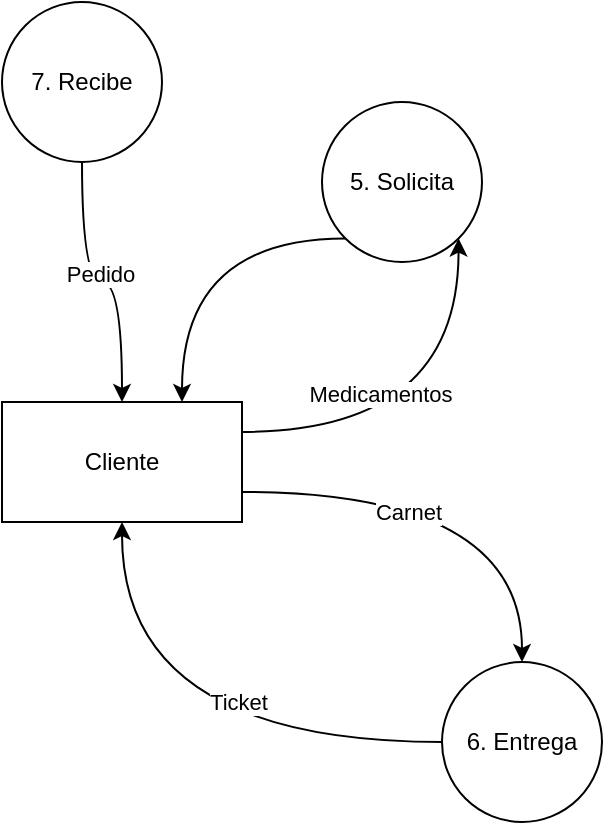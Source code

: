 <mxfile version="24.8.4" pages="2">
  <diagram id="j_xEzkOUeqLrLY7O1-Rm" name="Página-2">
    <mxGraphModel dx="1042" dy="565" grid="1" gridSize="10" guides="1" tooltips="1" connect="1" arrows="1" fold="1" page="1" pageScale="1" pageWidth="827" pageHeight="1169" math="0" shadow="0">
      <root>
        <mxCell id="0" />
        <mxCell id="1" parent="0" />
        <mxCell id="4csE3fcNhFdNQlbhWUd2-2" value="7. Recibe" style="ellipse;whiteSpace=wrap;html=1;aspect=fixed;" parent="1" vertex="1">
          <mxGeometry x="100" y="509" width="80" height="80" as="geometry" />
        </mxCell>
        <mxCell id="4csE3fcNhFdNQlbhWUd2-8" style="edgeStyle=orthogonalEdgeStyle;shape=connector;curved=1;rounded=0;orthogonalLoop=1;jettySize=auto;html=1;exitX=0;exitY=1;exitDx=0;exitDy=0;entryX=0.75;entryY=0;entryDx=0;entryDy=0;strokeColor=default;align=center;verticalAlign=middle;fontFamily=Helvetica;fontSize=11;fontColor=default;labelBackgroundColor=default;endArrow=classic;" parent="1" source="4csE3fcNhFdNQlbhWUd2-3" target="4csE3fcNhFdNQlbhWUd2-4" edge="1">
          <mxGeometry relative="1" as="geometry" />
        </mxCell>
        <mxCell id="4csE3fcNhFdNQlbhWUd2-3" value="5. Solicita" style="ellipse;whiteSpace=wrap;html=1;aspect=fixed;" parent="1" vertex="1">
          <mxGeometry x="260" y="559" width="80" height="80" as="geometry" />
        </mxCell>
        <mxCell id="4csE3fcNhFdNQlbhWUd2-9" style="edgeStyle=orthogonalEdgeStyle;shape=connector;curved=1;rounded=0;orthogonalLoop=1;jettySize=auto;html=1;exitX=1;exitY=0.25;exitDx=0;exitDy=0;entryX=1;entryY=1;entryDx=0;entryDy=0;strokeColor=default;align=center;verticalAlign=middle;fontFamily=Helvetica;fontSize=11;fontColor=default;labelBackgroundColor=default;endArrow=classic;" parent="1" source="4csE3fcNhFdNQlbhWUd2-4" target="4csE3fcNhFdNQlbhWUd2-3" edge="1">
          <mxGeometry relative="1" as="geometry" />
        </mxCell>
        <mxCell id="4csE3fcNhFdNQlbhWUd2-11" value="Medicamentos" style="edgeLabel;html=1;align=center;verticalAlign=middle;resizable=0;points=[];fontFamily=Helvetica;fontSize=11;fontColor=default;labelBackgroundColor=default;" parent="4csE3fcNhFdNQlbhWUd2-9" vertex="1" connectable="0">
          <mxGeometry x="-0.327" y="19" relative="1" as="geometry">
            <mxPoint as="offset" />
          </mxGeometry>
        </mxCell>
        <mxCell id="4csE3fcNhFdNQlbhWUd2-13" style="edgeStyle=orthogonalEdgeStyle;shape=connector;curved=1;rounded=0;orthogonalLoop=1;jettySize=auto;html=1;exitX=1;exitY=0.75;exitDx=0;exitDy=0;strokeColor=default;align=center;verticalAlign=middle;fontFamily=Helvetica;fontSize=11;fontColor=default;labelBackgroundColor=default;endArrow=classic;" parent="1" source="4csE3fcNhFdNQlbhWUd2-4" target="4csE3fcNhFdNQlbhWUd2-12" edge="1">
          <mxGeometry relative="1" as="geometry" />
        </mxCell>
        <mxCell id="4csE3fcNhFdNQlbhWUd2-15" value="Carnet" style="edgeLabel;html=1;align=center;verticalAlign=middle;resizable=0;points=[];fontFamily=Helvetica;fontSize=11;fontColor=default;labelBackgroundColor=default;" parent="4csE3fcNhFdNQlbhWUd2-13" vertex="1" connectable="0">
          <mxGeometry x="-0.261" y="-10" relative="1" as="geometry">
            <mxPoint as="offset" />
          </mxGeometry>
        </mxCell>
        <mxCell id="4csE3fcNhFdNQlbhWUd2-4" value="Cliente" style="rounded=0;whiteSpace=wrap;html=1;" parent="1" vertex="1">
          <mxGeometry x="100" y="709" width="120" height="60" as="geometry" />
        </mxCell>
        <mxCell id="4csE3fcNhFdNQlbhWUd2-5" style="edgeStyle=orthogonalEdgeStyle;rounded=0;orthogonalLoop=1;jettySize=auto;html=1;exitX=0.5;exitY=1;exitDx=0;exitDy=0;curved=1;" parent="1" source="4csE3fcNhFdNQlbhWUd2-2" target="4csE3fcNhFdNQlbhWUd2-4" edge="1">
          <mxGeometry relative="1" as="geometry" />
        </mxCell>
        <mxCell id="4csE3fcNhFdNQlbhWUd2-6" value="Pedido" style="edgeLabel;html=1;align=center;verticalAlign=middle;resizable=0;points=[];" parent="4csE3fcNhFdNQlbhWUd2-5" vertex="1" connectable="0">
          <mxGeometry x="-0.016" y="4" relative="1" as="geometry">
            <mxPoint as="offset" />
          </mxGeometry>
        </mxCell>
        <mxCell id="4csE3fcNhFdNQlbhWUd2-14" style="edgeStyle=orthogonalEdgeStyle;shape=connector;curved=1;rounded=0;orthogonalLoop=1;jettySize=auto;html=1;exitX=0;exitY=0.5;exitDx=0;exitDy=0;entryX=0.5;entryY=1;entryDx=0;entryDy=0;strokeColor=default;align=center;verticalAlign=middle;fontFamily=Helvetica;fontSize=11;fontColor=default;labelBackgroundColor=default;endArrow=classic;" parent="1" source="4csE3fcNhFdNQlbhWUd2-12" target="4csE3fcNhFdNQlbhWUd2-4" edge="1">
          <mxGeometry relative="1" as="geometry" />
        </mxCell>
        <mxCell id="4csE3fcNhFdNQlbhWUd2-16" value="Ticket" style="edgeLabel;html=1;align=center;verticalAlign=middle;resizable=0;points=[];fontFamily=Helvetica;fontSize=11;fontColor=default;labelBackgroundColor=default;" parent="4csE3fcNhFdNQlbhWUd2-14" vertex="1" connectable="0">
          <mxGeometry x="-0.241" y="-20" relative="1" as="geometry">
            <mxPoint as="offset" />
          </mxGeometry>
        </mxCell>
        <mxCell id="4csE3fcNhFdNQlbhWUd2-12" value="6. Entrega" style="ellipse;whiteSpace=wrap;html=1;aspect=fixed;" parent="1" vertex="1">
          <mxGeometry x="320" y="839" width="80" height="80" as="geometry" />
        </mxCell>
      </root>
    </mxGraphModel>
  </diagram>
  <diagram id="8bPWiTlcKolvTdHzhJPU" name="Página-3">
    <mxGraphModel dx="1042" dy="565" grid="1" gridSize="10" guides="1" tooltips="1" connect="1" arrows="1" fold="1" page="1" pageScale="1" pageWidth="827" pageHeight="1169" math="0" shadow="0">
      <root>
        <mxCell id="0" />
        <mxCell id="1" parent="0" />
        <mxCell id="YV-PIig6HxP3eE1vPEk6-2" style="edgeStyle=orthogonalEdgeStyle;shape=connector;curved=1;rounded=0;orthogonalLoop=1;jettySize=auto;html=1;exitX=0;exitY=0.25;exitDx=0;exitDy=0;strokeColor=default;align=center;verticalAlign=middle;fontFamily=Helvetica;fontSize=11;fontColor=default;labelBackgroundColor=default;endArrow=classic;entryX=0.5;entryY=0;entryDx=0;entryDy=0;" parent="1" source="YV-PIig6HxP3eE1vPEk6-7" target="YV-PIig6HxP3eE1vPEk6-4" edge="1">
          <mxGeometry relative="1" as="geometry">
            <mxPoint x="220" y="190" as="targetPoint" />
          </mxGeometry>
        </mxCell>
        <mxCell id="YV-PIig6HxP3eE1vPEk6-3" value="Sueldo" style="edgeLabel;html=1;align=center;verticalAlign=middle;resizable=0;points=[];fontFamily=Helvetica;fontSize=11;fontColor=default;labelBackgroundColor=default;" parent="YV-PIig6HxP3eE1vPEk6-2" connectable="0" vertex="1">
          <mxGeometry x="0.07" y="2" relative="1" as="geometry">
            <mxPoint as="offset" />
          </mxGeometry>
        </mxCell>
        <mxCell id="YV-PIig6HxP3eE1vPEk6-4" value="1. Controla" style="ellipse;whiteSpace=wrap;html=1;aspect=fixed;" parent="1" vertex="1">
          <mxGeometry x="80" y="215" width="80" height="80" as="geometry" />
        </mxCell>
        <mxCell id="YV-PIig6HxP3eE1vPEk6-21" style="edgeStyle=orthogonalEdgeStyle;shape=connector;curved=1;rounded=0;orthogonalLoop=1;jettySize=auto;html=1;exitX=0;exitY=0.5;exitDx=0;exitDy=0;entryX=0.5;entryY=0;entryDx=0;entryDy=0;strokeColor=default;align=center;verticalAlign=middle;fontFamily=Helvetica;fontSize=11;fontColor=default;labelBackgroundColor=default;endArrow=classic;" parent="1" source="YV-PIig6HxP3eE1vPEk6-5" target="YV-PIig6HxP3eE1vPEk6-20" edge="1">
          <mxGeometry relative="1" as="geometry" />
        </mxCell>
        <mxCell id="YV-PIig6HxP3eE1vPEk6-5" value="2. Carga" style="ellipse;whiteSpace=wrap;html=1;aspect=fixed;" parent="1" vertex="1">
          <mxGeometry x="190" y="30" width="80" height="80" as="geometry" />
        </mxCell>
        <mxCell id="YV-PIig6HxP3eE1vPEk6-27" style="edgeStyle=orthogonalEdgeStyle;shape=connector;curved=1;rounded=0;orthogonalLoop=1;jettySize=auto;html=1;exitX=0;exitY=0.5;exitDx=0;exitDy=0;entryX=0.5;entryY=0;entryDx=0;entryDy=0;strokeColor=default;align=center;verticalAlign=middle;fontFamily=Helvetica;fontSize=11;fontColor=default;labelBackgroundColor=default;endArrow=classic;" parent="1" source="YV-PIig6HxP3eE1vPEk6-6" target="YV-PIig6HxP3eE1vPEk6-26" edge="1">
          <mxGeometry relative="1" as="geometry" />
        </mxCell>
        <mxCell id="YV-PIig6HxP3eE1vPEk6-6" value="4. Realiza" style="ellipse;whiteSpace=wrap;html=1;aspect=fixed;" parent="1" vertex="1">
          <mxGeometry x="205.97" y="332.71" width="80" height="80" as="geometry" />
        </mxCell>
        <mxCell id="YV-PIig6HxP3eE1vPEk6-22" style="edgeStyle=orthogonalEdgeStyle;shape=connector;curved=1;rounded=0;orthogonalLoop=1;jettySize=auto;html=1;exitX=1;exitY=0.25;exitDx=0;exitDy=0;entryX=0.5;entryY=0;entryDx=0;entryDy=0;strokeColor=default;align=center;verticalAlign=middle;fontFamily=Helvetica;fontSize=11;fontColor=default;labelBackgroundColor=default;endArrow=classic;" parent="1" source="YV-PIig6HxP3eE1vPEk6-7" target="YV-PIig6HxP3eE1vPEk6-8" edge="1">
          <mxGeometry relative="1" as="geometry" />
        </mxCell>
        <mxCell id="YV-PIig6HxP3eE1vPEk6-23" value="Medicamento" style="edgeLabel;html=1;align=center;verticalAlign=middle;resizable=0;points=[];fontFamily=Helvetica;fontSize=11;fontColor=default;labelBackgroundColor=default;" parent="YV-PIig6HxP3eE1vPEk6-22" connectable="0" vertex="1">
          <mxGeometry x="-0.362" y="-2" relative="1" as="geometry">
            <mxPoint as="offset" />
          </mxGeometry>
        </mxCell>
        <mxCell id="YV-PIig6HxP3eE1vPEk6-24" style="edgeStyle=orthogonalEdgeStyle;shape=connector;curved=1;rounded=0;orthogonalLoop=1;jettySize=auto;html=1;exitX=0.75;exitY=1;exitDx=0;exitDy=0;entryX=1;entryY=0.5;entryDx=0;entryDy=0;strokeColor=default;align=center;verticalAlign=middle;fontFamily=Helvetica;fontSize=11;fontColor=default;labelBackgroundColor=default;endArrow=classic;" parent="1" source="YV-PIig6HxP3eE1vPEk6-7" target="YV-PIig6HxP3eE1vPEk6-6" edge="1">
          <mxGeometry relative="1" as="geometry" />
        </mxCell>
        <mxCell id="YV-PIig6HxP3eE1vPEk6-25" value="Reporte diario" style="edgeLabel;html=1;align=center;verticalAlign=middle;resizable=0;points=[];fontFamily=Helvetica;fontSize=11;fontColor=default;labelBackgroundColor=default;" parent="YV-PIig6HxP3eE1vPEk6-24" connectable="0" vertex="1">
          <mxGeometry x="0.107" y="-2" relative="1" as="geometry">
            <mxPoint as="offset" />
          </mxGeometry>
        </mxCell>
        <mxCell id="YV-PIig6HxP3eE1vPEk6-7" value="Gerente" style="rounded=0;whiteSpace=wrap;html=1;" parent="1" vertex="1">
          <mxGeometry x="224" y="215" width="120" height="60" as="geometry" />
        </mxCell>
        <mxCell id="YV-PIig6HxP3eE1vPEk6-8" value="3. Verifica" style="ellipse;whiteSpace=wrap;html=1;aspect=fixed;" parent="1" vertex="1">
          <mxGeometry x="420" y="275" width="80" height="80" as="geometry" />
        </mxCell>
        <mxCell id="YV-PIig6HxP3eE1vPEk6-9" style="edgeStyle=orthogonalEdgeStyle;shape=connector;curved=1;rounded=0;orthogonalLoop=1;jettySize=auto;html=1;exitX=0;exitY=0.25;exitDx=0;exitDy=0;strokeColor=default;align=center;verticalAlign=middle;fontFamily=Helvetica;fontSize=11;fontColor=default;labelBackgroundColor=default;endArrow=classic;entryX=0.5;entryY=0;entryDx=0;entryDy=0;" parent="1" source="YV-PIig6HxP3eE1vPEk6-14" target="YV-PIig6HxP3eE1vPEk6-11" edge="1">
          <mxGeometry relative="1" as="geometry">
            <mxPoint x="464" y="530" as="targetPoint" />
          </mxGeometry>
        </mxCell>
        <mxCell id="YV-PIig6HxP3eE1vPEk6-10" value="Venta" style="edgeLabel;html=1;align=center;verticalAlign=middle;resizable=0;points=[];fontFamily=Helvetica;fontSize=11;fontColor=default;labelBackgroundColor=default;" parent="YV-PIig6HxP3eE1vPEk6-9" connectable="0" vertex="1">
          <mxGeometry x="0.07" y="2" relative="1" as="geometry">
            <mxPoint as="offset" />
          </mxGeometry>
        </mxCell>
        <mxCell id="YV-PIig6HxP3eE1vPEk6-11" value="11. Registra" style="ellipse;whiteSpace=wrap;html=1;aspect=fixed;" parent="1" vertex="1">
          <mxGeometry x="324" y="555" width="80" height="80" as="geometry" />
        </mxCell>
        <mxCell id="YV-PIig6HxP3eE1vPEk6-13" value="13. Controla" style="ellipse;whiteSpace=wrap;html=1;aspect=fixed;" parent="1" vertex="1">
          <mxGeometry x="650" y="545" width="80" height="80" as="geometry" />
        </mxCell>
        <mxCell id="YV-PIig6HxP3eE1vPEk6-16" style="edgeStyle=orthogonalEdgeStyle;rounded=0;orthogonalLoop=1;jettySize=auto;html=1;exitX=0.5;exitY=1;exitDx=0;exitDy=0;entryX=0;entryY=0.75;entryDx=0;entryDy=0;curved=1;" parent="1" source="YV-PIig6HxP3eE1vPEk6-11" target="YV-PIig6HxP3eE1vPEk6-14" edge="1">
          <mxGeometry relative="1" as="geometry" />
        </mxCell>
        <mxCell id="YV-PIig6HxP3eE1vPEk6-17" value="Medicamento" style="edgeLabel;html=1;align=center;verticalAlign=middle;resizable=0;points=[];fontFamily=Helvetica;fontSize=11;fontColor=default;labelBackgroundColor=default;" parent="YV-PIig6HxP3eE1vPEk6-16" connectable="0" vertex="1">
          <mxGeometry x="-0.188" y="2" relative="1" as="geometry">
            <mxPoint as="offset" />
          </mxGeometry>
        </mxCell>
        <mxCell id="YV-PIig6HxP3eE1vPEk6-28" style="edgeStyle=orthogonalEdgeStyle;shape=connector;curved=1;rounded=0;orthogonalLoop=1;jettySize=auto;html=1;exitX=1;exitY=0.25;exitDx=0;exitDy=0;entryX=0.5;entryY=0;entryDx=0;entryDy=0;strokeColor=default;align=center;verticalAlign=middle;fontFamily=Helvetica;fontSize=11;fontColor=default;labelBackgroundColor=default;endArrow=classic;" parent="1" source="YV-PIig6HxP3eE1vPEk6-14" target="YV-PIig6HxP3eE1vPEk6-13" edge="1">
          <mxGeometry relative="1" as="geometry">
            <Array as="points">
              <mxPoint x="619" y="570" />
              <mxPoint x="619" y="470" />
              <mxPoint x="690" y="470" />
            </Array>
          </mxGeometry>
        </mxCell>
        <mxCell id="YV-PIig6HxP3eE1vPEk6-29" value="Vencimiento" style="edgeLabel;html=1;align=center;verticalAlign=middle;resizable=0;points=[];fontFamily=Helvetica;fontSize=11;fontColor=default;labelBackgroundColor=default;" parent="YV-PIig6HxP3eE1vPEk6-28" connectable="0" vertex="1">
          <mxGeometry x="-0.379" y="2" relative="1" as="geometry">
            <mxPoint as="offset" />
          </mxGeometry>
        </mxCell>
        <mxCell id="YV-PIig6HxP3eE1vPEk6-14" value="Farmaceutico" style="rounded=0;whiteSpace=wrap;html=1;" parent="1" vertex="1">
          <mxGeometry x="468" y="555" width="120" height="60" as="geometry" />
        </mxCell>
        <mxCell id="YV-PIig6HxP3eE1vPEk6-18" style="edgeStyle=orthogonalEdgeStyle;shape=connector;curved=1;rounded=0;orthogonalLoop=1;jettySize=auto;html=1;exitX=0.817;exitY=-0.039;exitDx=0;exitDy=0;entryX=1;entryY=0.5;entryDx=0;entryDy=0;strokeColor=default;align=center;verticalAlign=middle;fontFamily=Helvetica;fontSize=11;fontColor=default;labelBackgroundColor=default;endArrow=classic;exitPerimeter=0;" parent="1" source="YV-PIig6HxP3eE1vPEk6-7" target="YV-PIig6HxP3eE1vPEk6-5" edge="1">
          <mxGeometry relative="1" as="geometry" />
        </mxCell>
        <mxCell id="YV-PIig6HxP3eE1vPEk6-19" value="Horario" style="edgeLabel;html=1;align=center;verticalAlign=middle;resizable=0;points=[];fontFamily=Helvetica;fontSize=11;fontColor=default;labelBackgroundColor=default;" parent="YV-PIig6HxP3eE1vPEk6-18" connectable="0" vertex="1">
          <mxGeometry x="-0.135" y="1" relative="1" as="geometry">
            <mxPoint as="offset" />
          </mxGeometry>
        </mxCell>
        <mxCell id="YV-PIig6HxP3eE1vPEk6-20" value="Planilla horaria" style="shape=partialRectangle;whiteSpace=wrap;html=1;left=0;right=0;fillColor=none;fontFamily=Helvetica;fontSize=11;fontColor=default;labelBackgroundColor=default;" parent="1" vertex="1">
          <mxGeometry x="100" y="130" width="90" height="30" as="geometry" />
        </mxCell>
        <mxCell id="YV-PIig6HxP3eE1vPEk6-26" value="Planilla de reporte" style="shape=partialRectangle;whiteSpace=wrap;html=1;left=0;right=0;fillColor=none;fontFamily=Helvetica;fontSize=11;fontColor=default;labelBackgroundColor=default;" parent="1" vertex="1">
          <mxGeometry x="111.97" y="412.71" width="90" height="30" as="geometry" />
        </mxCell>
        <mxCell id="YV-PIig6HxP3eE1vPEk6-47" style="edgeStyle=orthogonalEdgeStyle;shape=connector;curved=1;rounded=0;orthogonalLoop=1;jettySize=auto;html=1;exitX=0.5;exitY=0;exitDx=0;exitDy=0;strokeColor=default;align=center;verticalAlign=middle;fontFamily=Helvetica;fontSize=11;fontColor=default;labelBackgroundColor=default;endArrow=classic;entryX=0.5;entryY=0;entryDx=0;entryDy=0;" parent="1" source="YV-PIig6HxP3eE1vPEk6-55" target="YV-PIig6HxP3eE1vPEk6-49" edge="1">
          <mxGeometry relative="1" as="geometry">
            <mxPoint x="484" y="700.04" as="targetPoint" />
          </mxGeometry>
        </mxCell>
        <mxCell id="YV-PIig6HxP3eE1vPEk6-48" value="Medicamento" style="edgeLabel;html=1;align=center;verticalAlign=middle;resizable=0;points=[];fontFamily=Helvetica;fontSize=11;fontColor=default;labelBackgroundColor=default;" parent="YV-PIig6HxP3eE1vPEk6-47" connectable="0" vertex="1">
          <mxGeometry x="0.07" y="2" relative="1" as="geometry">
            <mxPoint as="offset" />
          </mxGeometry>
        </mxCell>
        <mxCell id="YV-PIig6HxP3eE1vPEk6-49" value="Entrega" style="ellipse;whiteSpace=wrap;html=1;aspect=fixed;" parent="1" vertex="1">
          <mxGeometry x="344" y="725.04" width="80" height="80" as="geometry" />
        </mxCell>
        <mxCell id="YV-PIig6HxP3eE1vPEk6-55" value="Drogueria" style="rounded=0;whiteSpace=wrap;html=1;" parent="1" vertex="1">
          <mxGeometry x="540" y="725.04" width="120" height="60" as="geometry" />
        </mxCell>
        <mxCell id="YV-PIig6HxP3eE1vPEk6-57" style="edgeStyle=orthogonalEdgeStyle;shape=connector;curved=1;rounded=0;orthogonalLoop=1;jettySize=auto;html=1;strokeColor=default;align=center;verticalAlign=middle;fontFamily=Helvetica;fontSize=11;fontColor=default;labelBackgroundColor=default;endArrow=classic;entryX=0.469;entryY=0.985;entryDx=0;entryDy=0;entryPerimeter=0;exitX=0.5;exitY=1;exitDx=0;exitDy=0;" parent="1" source="YV-PIig6HxP3eE1vPEk6-49" target="YV-PIig6HxP3eE1vPEk6-55" edge="1">
          <mxGeometry relative="1" as="geometry">
            <mxPoint x="384.0" y="840" as="targetPoint" />
          </mxGeometry>
        </mxCell>
        <mxCell id="YV-PIig6HxP3eE1vPEk6-58" value="Remito" style="edgeLabel;html=1;align=center;verticalAlign=middle;resizable=0;points=[];fontFamily=Helvetica;fontSize=11;fontColor=default;labelBackgroundColor=default;" parent="YV-PIig6HxP3eE1vPEk6-57" connectable="0" vertex="1">
          <mxGeometry x="-0.225" y="7" relative="1" as="geometry">
            <mxPoint as="offset" />
          </mxGeometry>
        </mxCell>
        <mxCell id="fPxGb_nhnLTyFziKAZTM-1" value="7. Recibe" style="ellipse;whiteSpace=wrap;html=1;aspect=fixed;" vertex="1" parent="1">
          <mxGeometry x="100" y="794" width="80" height="80" as="geometry" />
        </mxCell>
        <mxCell id="fPxGb_nhnLTyFziKAZTM-2" style="edgeStyle=orthogonalEdgeStyle;shape=connector;curved=1;rounded=0;orthogonalLoop=1;jettySize=auto;html=1;exitX=0;exitY=1;exitDx=0;exitDy=0;entryX=0.75;entryY=0;entryDx=0;entryDy=0;strokeColor=default;align=center;verticalAlign=middle;fontFamily=Helvetica;fontSize=11;fontColor=default;labelBackgroundColor=default;endArrow=classic;" edge="1" parent="1" source="fPxGb_nhnLTyFziKAZTM-3" target="fPxGb_nhnLTyFziKAZTM-8">
          <mxGeometry relative="1" as="geometry" />
        </mxCell>
        <mxCell id="fPxGb_nhnLTyFziKAZTM-3" value="5. Solicita" style="ellipse;whiteSpace=wrap;html=1;aspect=fixed;" vertex="1" parent="1">
          <mxGeometry x="260" y="844" width="80" height="80" as="geometry" />
        </mxCell>
        <mxCell id="fPxGb_nhnLTyFziKAZTM-4" style="edgeStyle=orthogonalEdgeStyle;shape=connector;curved=1;rounded=0;orthogonalLoop=1;jettySize=auto;html=1;exitX=1;exitY=0.25;exitDx=0;exitDy=0;entryX=1;entryY=1;entryDx=0;entryDy=0;strokeColor=default;align=center;verticalAlign=middle;fontFamily=Helvetica;fontSize=11;fontColor=default;labelBackgroundColor=default;endArrow=classic;" edge="1" parent="1" source="fPxGb_nhnLTyFziKAZTM-8" target="fPxGb_nhnLTyFziKAZTM-3">
          <mxGeometry relative="1" as="geometry" />
        </mxCell>
        <mxCell id="fPxGb_nhnLTyFziKAZTM-5" value="Medicamentos" style="edgeLabel;html=1;align=center;verticalAlign=middle;resizable=0;points=[];fontFamily=Helvetica;fontSize=11;fontColor=default;labelBackgroundColor=default;" vertex="1" connectable="0" parent="fPxGb_nhnLTyFziKAZTM-4">
          <mxGeometry x="-0.327" y="19" relative="1" as="geometry">
            <mxPoint as="offset" />
          </mxGeometry>
        </mxCell>
        <mxCell id="fPxGb_nhnLTyFziKAZTM-6" style="edgeStyle=orthogonalEdgeStyle;shape=connector;curved=1;rounded=0;orthogonalLoop=1;jettySize=auto;html=1;exitX=1;exitY=0.75;exitDx=0;exitDy=0;strokeColor=default;align=center;verticalAlign=middle;fontFamily=Helvetica;fontSize=11;fontColor=default;labelBackgroundColor=default;endArrow=classic;" edge="1" parent="1" source="fPxGb_nhnLTyFziKAZTM-8" target="fPxGb_nhnLTyFziKAZTM-13">
          <mxGeometry relative="1" as="geometry" />
        </mxCell>
        <mxCell id="fPxGb_nhnLTyFziKAZTM-7" value="Carnet" style="edgeLabel;html=1;align=center;verticalAlign=middle;resizable=0;points=[];fontFamily=Helvetica;fontSize=11;fontColor=default;labelBackgroundColor=default;" vertex="1" connectable="0" parent="fPxGb_nhnLTyFziKAZTM-6">
          <mxGeometry x="-0.261" y="-10" relative="1" as="geometry">
            <mxPoint as="offset" />
          </mxGeometry>
        </mxCell>
        <mxCell id="fPxGb_nhnLTyFziKAZTM-8" value="Cliente" style="rounded=0;whiteSpace=wrap;html=1;" vertex="1" parent="1">
          <mxGeometry x="100" y="994" width="120" height="60" as="geometry" />
        </mxCell>
        <mxCell id="fPxGb_nhnLTyFziKAZTM-9" style="edgeStyle=orthogonalEdgeStyle;rounded=0;orthogonalLoop=1;jettySize=auto;html=1;exitX=0.5;exitY=1;exitDx=0;exitDy=0;curved=1;" edge="1" parent="1" source="fPxGb_nhnLTyFziKAZTM-1" target="fPxGb_nhnLTyFziKAZTM-8">
          <mxGeometry relative="1" as="geometry" />
        </mxCell>
        <mxCell id="fPxGb_nhnLTyFziKAZTM-10" value="Pedido" style="edgeLabel;html=1;align=center;verticalAlign=middle;resizable=0;points=[];" vertex="1" connectable="0" parent="fPxGb_nhnLTyFziKAZTM-9">
          <mxGeometry x="-0.016" y="4" relative="1" as="geometry">
            <mxPoint as="offset" />
          </mxGeometry>
        </mxCell>
        <mxCell id="fPxGb_nhnLTyFziKAZTM-11" style="edgeStyle=orthogonalEdgeStyle;shape=connector;curved=1;rounded=0;orthogonalLoop=1;jettySize=auto;html=1;exitX=0;exitY=0.5;exitDx=0;exitDy=0;entryX=0.5;entryY=1;entryDx=0;entryDy=0;strokeColor=default;align=center;verticalAlign=middle;fontFamily=Helvetica;fontSize=11;fontColor=default;labelBackgroundColor=default;endArrow=classic;" edge="1" parent="1" source="fPxGb_nhnLTyFziKAZTM-13" target="fPxGb_nhnLTyFziKAZTM-8">
          <mxGeometry relative="1" as="geometry" />
        </mxCell>
        <mxCell id="fPxGb_nhnLTyFziKAZTM-12" value="Ticket" style="edgeLabel;html=1;align=center;verticalAlign=middle;resizable=0;points=[];fontFamily=Helvetica;fontSize=11;fontColor=default;labelBackgroundColor=default;" vertex="1" connectable="0" parent="fPxGb_nhnLTyFziKAZTM-11">
          <mxGeometry x="-0.241" y="-20" relative="1" as="geometry">
            <mxPoint as="offset" />
          </mxGeometry>
        </mxCell>
        <mxCell id="fPxGb_nhnLTyFziKAZTM-13" value="6. Entrega" style="ellipse;whiteSpace=wrap;html=1;aspect=fixed;" vertex="1" parent="1">
          <mxGeometry x="320" y="1124" width="80" height="80" as="geometry" />
        </mxCell>
      </root>
    </mxGraphModel>
  </diagram>
</mxfile>
